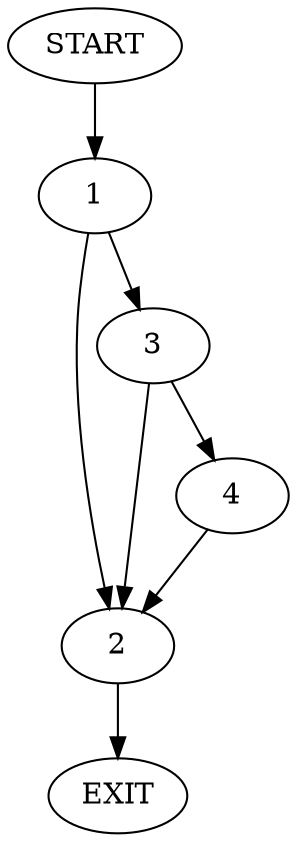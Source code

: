 digraph {
0 [label="START"];
1;
2;
3;
4;
5 [label="EXIT"];
0 -> 1;
1 -> 2;
1 -> 3;
3 -> 4;
3 -> 2;
2 -> 5;
4 -> 2;
}